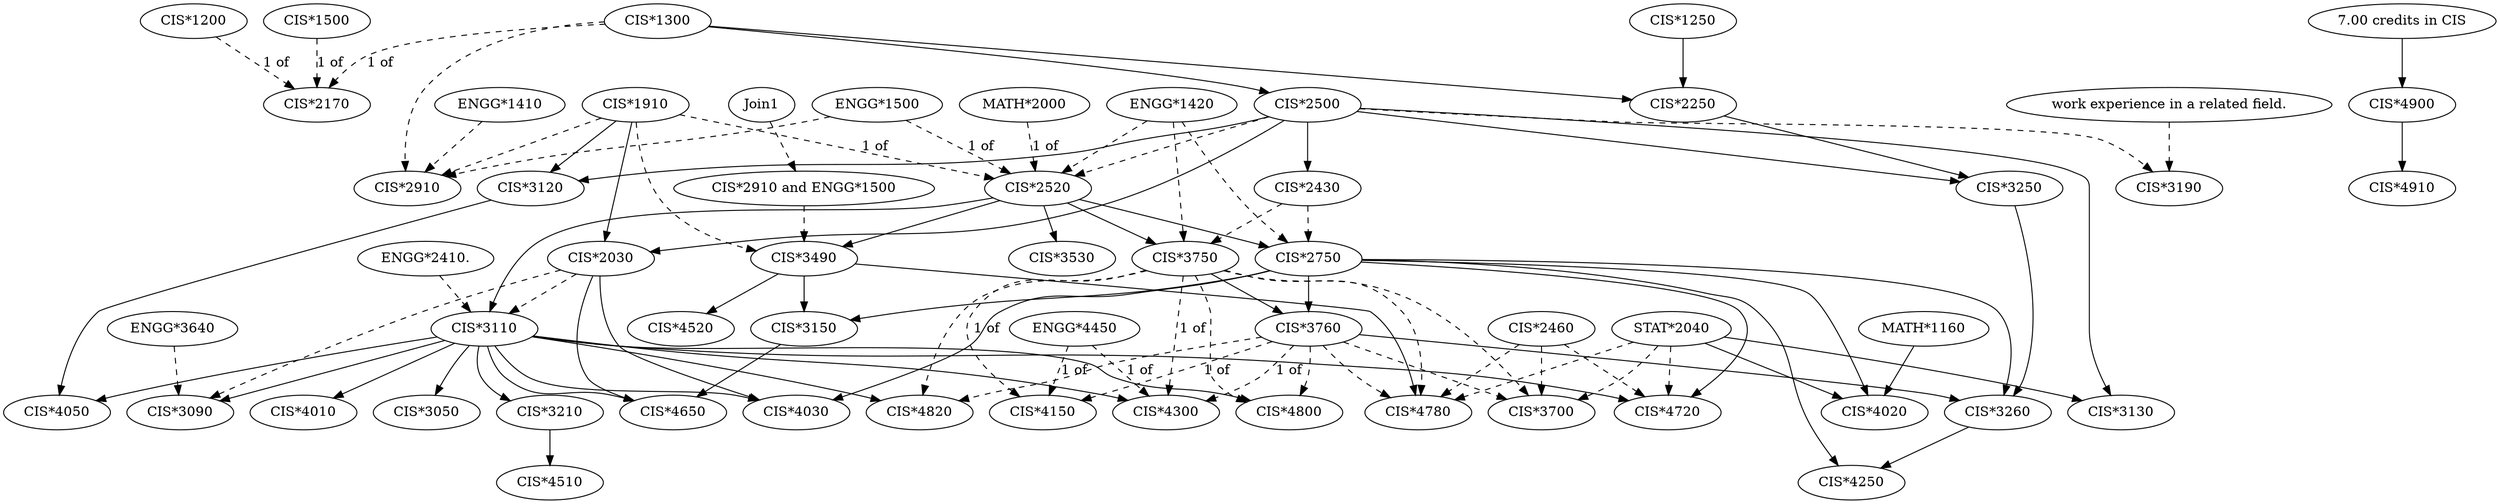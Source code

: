 digraph CourseMap {
"CIS*1910" -> "CIS*2030" [style=solid]
"CIS*2500" -> "CIS*2030" [style=solid]
"CIS*1200" -> "CIS*2170" [style=dashed] [label="1 of"]
"CIS*1300" -> "CIS*2170" [style=dashed] [label="1 of"]
"CIS*1500" -> "CIS*2170" [style=dashed] [label="1 of"]
"CIS*1250" -> "CIS*2250" [style=solid]
"CIS*1300" -> "CIS*2250" [style=solid]
"CIS*2500" -> "CIS*2430" [style=solid]
"CIS*1300" -> "CIS*2500" [style=solid]
"CIS*2500" -> "CIS*2520" [style=dashed]
"ENGG*1420" -> "CIS*2520" [style=dashed]
"CIS*1910" -> "CIS*2520" [style=dashed] [label="1 of"]
"ENGG*1500" -> "CIS*2520" [style=dashed] [label="1 of"]
"MATH*2000" -> "CIS*2520" [style=dashed] [label="1 of"]
"CIS*2520" -> "CIS*2750" [style=solid]
"CIS*2430" -> "CIS*2750" [style=dashed]
"ENGG*1420" -> "CIS*2750" [style=dashed]
"CIS*1300" -> "CIS*2910" [style=dashed]
"ENGG*1410" -> "CIS*2910" [style=dashed]
"CIS*1910" -> "CIS*2910" [style=dashed]
"ENGG*1500" -> "CIS*2910" [style=dashed]
"CIS*3110" -> "CIS*3050" [style=solid]
"CIS*2030" -> "CIS*3090" [style=dashed]
"ENGG*3640" -> "CIS*3090" [style=dashed]
"CIS*3110" -> "CIS*3090" [style=solid]
"CIS*2520" -> "CIS*3110" [style=solid]
"CIS*2030" -> "CIS*3110" [style=dashed]
"ENGG*2410." -> "CIS*3110" [style=dashed]
"CIS*1910" -> "CIS*3120" [style=solid]
"CIS*2500" -> "CIS*3120" [style=solid]
"CIS*2500" -> "CIS*3130" [style=solid]
"STAT*2040" -> "CIS*3130" [style=solid]
"CIS*2750" -> "CIS*3150" [style=solid]
"CIS*3490" -> "CIS*3150" [style=solid]
"CIS*2500" -> "CIS*3190" [style=dashed]
"work experience in a related field." -> "CIS*3190" [style=dashed]
"CIS*3110" -> "CIS*3210" [style=solid]
"CIS*2250" -> "CIS*3250" [style=solid]
"CIS*2500" -> "CIS*3250" [style=solid]
"CIS*2750" -> "CIS*3260" [style=solid]
"CIS*3250" -> "CIS*3260" [style=solid]
"CIS*3760" -> "CIS*3260" [style=solid]
"CIS*1910" -> "CIS*3490" [style=dashed]
"Join1" -> "CIS*2910 and ENGG*1500" [style=dashed]
"CIS*2910 and ENGG*1500" -> "CIS*3490" [style=dashed]
"CIS*2520" -> "CIS*3490" [style=solid]
"CIS*2520" -> "CIS*3530" [style=solid]
"CIS*3750" -> "CIS*3700" [style=dashed]
"CIS*3760" -> "CIS*3700" [style=dashed]
"CIS*2460" -> "CIS*3700" [style=dashed]
"STAT*2040" -> "CIS*3700" [style=dashed]
"CIS*2520" -> "CIS*3750" [style=solid]
"CIS*2430" -> "CIS*3750" [style=dashed]
"ENGG*1420" -> "CIS*3750" [style=dashed]
"CIS*2750" -> "CIS*3760" [style=solid]
"CIS*3750" -> "CIS*3760" [style=solid]
"CIS*3110" -> "CIS*4010" [style=solid]
"CIS*2750" -> "CIS*4020" [style=solid]
"MATH*1160" -> "CIS*4020" [style=solid]
"STAT*2040" -> "CIS*4020" [style=solid]
"CIS*2030" -> "CIS*4030" [style=solid]
"CIS*2750" -> "CIS*4030" [style=solid]
"CIS*3110" -> "CIS*4030" [style=solid]
"CIS*3110" -> "CIS*4050" [style=solid]
"CIS*3120" -> "CIS*4050" [style=solid]
"CIS*3750" -> "CIS*4150" [style=dashed] [label="1 of"]
"CIS*3760" -> "CIS*4150" [style=dashed] [label="1 of"]
"ENGG*4450" -> "CIS*4150" [style=dashed] [label="1 of"]
"CIS*2750" -> "CIS*4250" [style=solid]
"CIS*3260" -> "CIS*4250" [style=solid]
"CIS*3110" -> "CIS*4300" [style=solid]
"CIS*3750" -> "CIS*4300" [style=dashed] [label="1 of"]
"CIS*3760" -> "CIS*4300" [style=dashed] [label="1 of"]
"ENGG*4450" -> "CIS*4300" [style=dashed] [label="1 of"]
"CIS*3210" -> "CIS*4510" [style=solid]
"CIS*3490" -> "CIS*4520" [style=solid]
"CIS*2030" -> "CIS*4650" [style=solid]
"CIS*3110" -> "CIS*4650" [style=solid]
"CIS*3150" -> "CIS*4650" [style=solid]
"CIS*2750" -> "CIS*4720" [style=solid]
"CIS*3110" -> "CIS*4720" [style=solid]
"CIS*2460" -> "CIS*4720" [style=dashed]
"STAT*2040" -> "CIS*4720" [style=dashed]
"CIS*3490" -> "CIS*4780" [style=solid]
"CIS*3750" -> "CIS*4780" [style=dashed]
"CIS*3760" -> "CIS*4780" [style=dashed]
"CIS*2460" -> "CIS*4780" [style=dashed]
"STAT*2040" -> "CIS*4780" [style=dashed]
"CIS*3110" -> "CIS*4800" [style=solid]
"CIS*3750" -> "CIS*4800" [style=dashed]
"CIS*3760" -> "CIS*4800" [style=dashed]
"CIS*3110" -> "CIS*4820" [style=solid]
"CIS*3750" -> "CIS*4820" [style=dashed]
"CIS*3760" -> "CIS*4820" [style=dashed]
"7.00 credits in CIS" -> "CIS*4900"
"CIS*4900" -> "CIS*4910" [style=solid]
}
